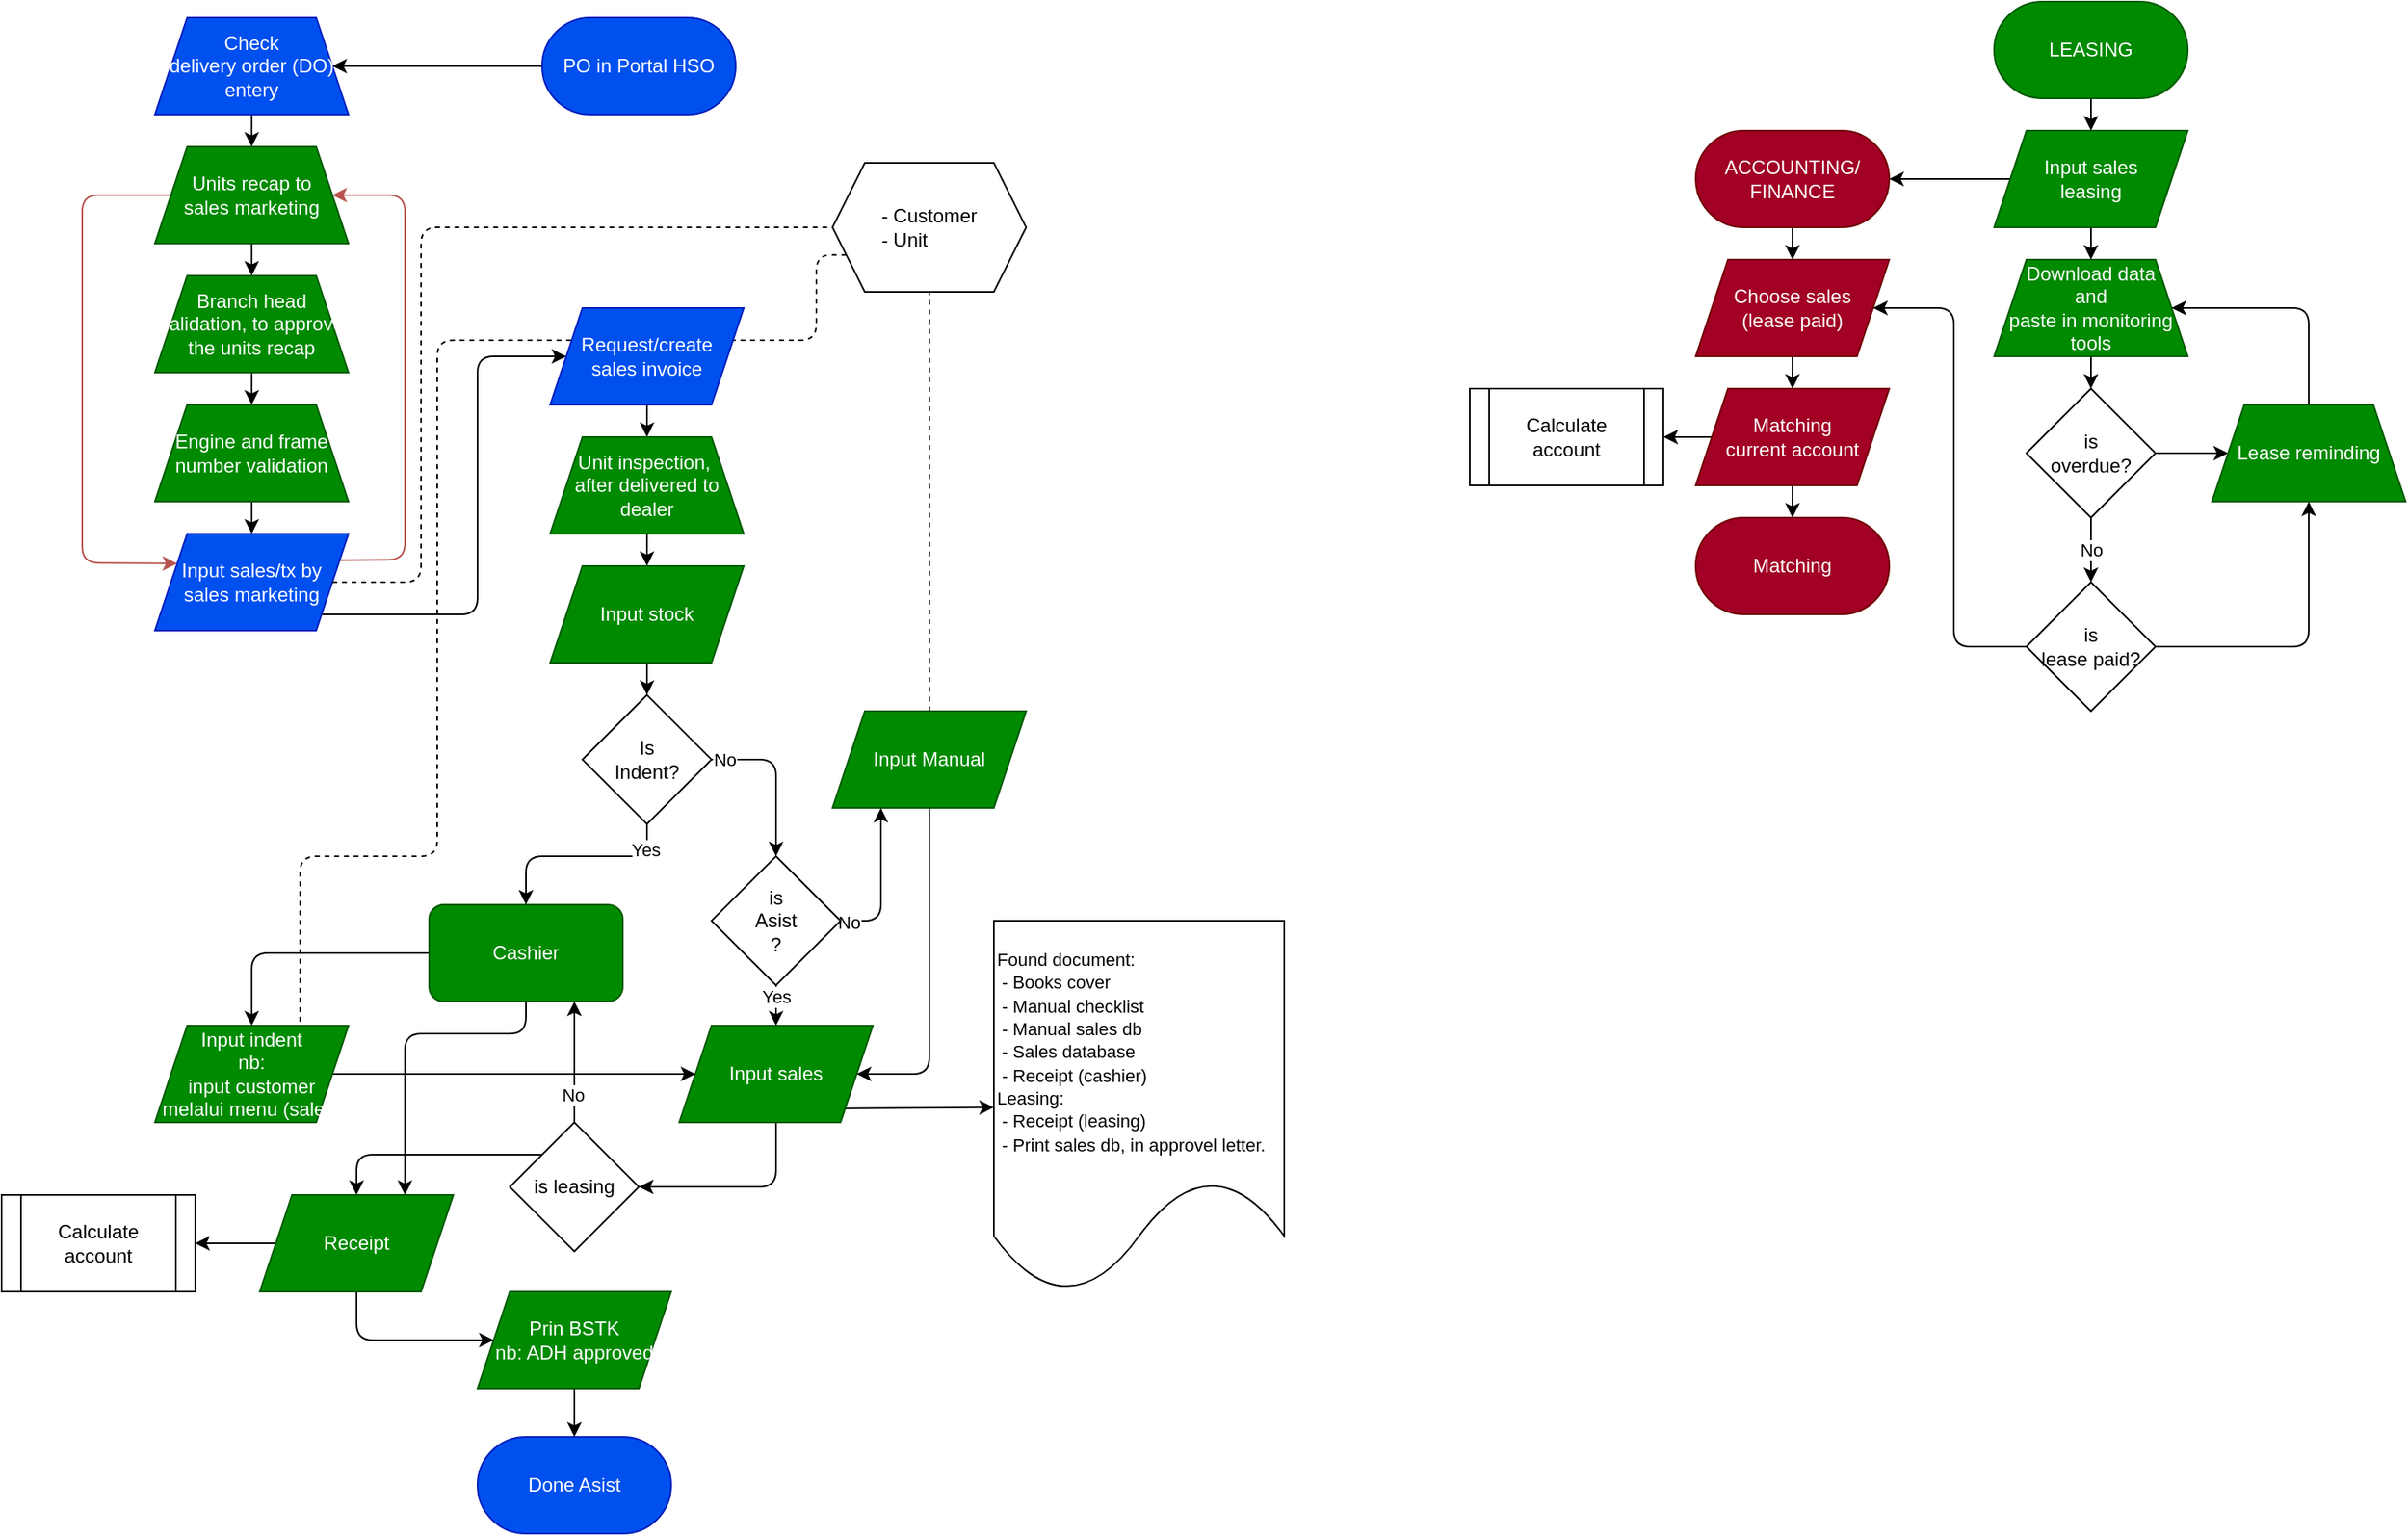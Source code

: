 <mxfile>
    <diagram id="iJ4j9qFzNyPS3AFb-b5w" name="BSTK">
        <mxGraphModel dx="1277" dy="860" grid="1" gridSize="10" guides="1" tooltips="1" connect="1" arrows="1" fold="1" page="1" pageScale="1" pageWidth="850" pageHeight="1100" math="0" shadow="0">
            <root>
                <mxCell id="0"/>
                <mxCell id="1" parent="0"/>
                <mxCell id="65" value="" style="endArrow=none;html=1;dashed=1;entryX=0.75;entryY=0;entryDx=0;entryDy=0;exitX=0;exitY=0.75;exitDx=0;exitDy=0;" parent="1" source="28" target="39" edge="1">
                    <mxGeometry width="50" height="50" relative="1" as="geometry">
                        <mxPoint x="555" y="250" as="sourcePoint"/>
                        <mxPoint x="175" y="640" as="targetPoint"/>
                        <Array as="points">
                            <mxPoint x="535" y="187"/>
                            <mxPoint x="535" y="240"/>
                            <mxPoint x="300" y="240"/>
                            <mxPoint x="300" y="560"/>
                            <mxPoint x="215" y="560"/>
                        </Array>
                    </mxGeometry>
                </mxCell>
                <mxCell id="6" value="" style="edgeStyle=none;html=1;" parent="1" source="2" target="5" edge="1">
                    <mxGeometry relative="1" as="geometry"/>
                </mxCell>
                <mxCell id="2" value="PO in Portal HSO" style="rounded=1;whiteSpace=wrap;html=1;arcSize=50;fillColor=#0050ef;fontColor=#ffffff;strokeColor=#001DBC;" parent="1" vertex="1">
                    <mxGeometry x="365" y="40" width="120" height="60" as="geometry"/>
                </mxCell>
                <mxCell id="8" value="" style="edgeStyle=none;html=1;" parent="1" source="5" target="7" edge="1">
                    <mxGeometry relative="1" as="geometry"/>
                </mxCell>
                <mxCell id="5" value="&lt;span&gt;Check&lt;br&gt;delivery order (DO)&lt;br&gt;entery&lt;/span&gt;" style="shape=trapezoid;perimeter=trapezoidPerimeter;whiteSpace=wrap;html=1;fixedSize=1;fillColor=#0050ef;fontColor=#ffffff;strokeColor=#001DBC;" parent="1" vertex="1">
                    <mxGeometry x="125" y="40" width="120" height="60" as="geometry"/>
                </mxCell>
                <mxCell id="10" value="" style="edgeStyle=none;html=1;" parent="1" source="7" target="9" edge="1">
                    <mxGeometry relative="1" as="geometry"/>
                </mxCell>
                <mxCell id="35" style="edgeStyle=none;html=1;exitX=0;exitY=0.5;exitDx=0;exitDy=0;entryX=0;entryY=0.25;entryDx=0;entryDy=0;fontSize=11;fillColor=#f8cecc;strokeColor=#b85450;" parent="1" source="7" target="15" edge="1">
                    <mxGeometry relative="1" as="geometry">
                        <Array as="points">
                            <mxPoint x="80" y="150"/>
                            <mxPoint x="80" y="378"/>
                        </Array>
                    </mxGeometry>
                </mxCell>
                <mxCell id="7" value="Units recap to&lt;br&gt;sales marketing" style="shape=trapezoid;perimeter=trapezoidPerimeter;whiteSpace=wrap;html=1;fixedSize=1;fillColor=#008a00;fontColor=#ffffff;strokeColor=#005700;" parent="1" vertex="1">
                    <mxGeometry x="125" y="120" width="120" height="60" as="geometry"/>
                </mxCell>
                <mxCell id="14" value="" style="edgeStyle=none;html=1;" parent="1" source="9" target="13" edge="1">
                    <mxGeometry relative="1" as="geometry"/>
                </mxCell>
                <mxCell id="9" value="Branch head validation, to approve the units recap" style="shape=trapezoid;perimeter=trapezoidPerimeter;whiteSpace=wrap;html=1;fixedSize=1;fillColor=#008a00;fontColor=#ffffff;strokeColor=#005700;" parent="1" vertex="1">
                    <mxGeometry x="125" y="200" width="120" height="60" as="geometry"/>
                </mxCell>
                <mxCell id="16" value="" style="edgeStyle=none;html=1;" parent="1" source="13" target="15" edge="1">
                    <mxGeometry relative="1" as="geometry"/>
                </mxCell>
                <mxCell id="13" value="Engine and frame number validation" style="shape=trapezoid;perimeter=trapezoidPerimeter;whiteSpace=wrap;html=1;fixedSize=1;fillColor=#008a00;fontColor=#ffffff;strokeColor=#005700;" parent="1" vertex="1">
                    <mxGeometry x="125" y="280" width="120" height="60" as="geometry"/>
                </mxCell>
                <mxCell id="18" value="" style="edgeStyle=none;html=1;entryX=0;entryY=0.5;entryDx=0;entryDy=0;" parent="1" target="17" edge="1">
                    <mxGeometry relative="1" as="geometry">
                        <mxPoint x="165" y="410" as="sourcePoint"/>
                        <Array as="points">
                            <mxPoint x="325" y="410"/>
                            <mxPoint x="325" y="250"/>
                        </Array>
                    </mxGeometry>
                </mxCell>
                <mxCell id="36" style="edgeStyle=none;html=1;exitX=1;exitY=0.25;exitDx=0;exitDy=0;entryX=1;entryY=0.5;entryDx=0;entryDy=0;fontSize=11;fillColor=#f8cecc;strokeColor=#b85450;" parent="1" source="15" target="7" edge="1">
                    <mxGeometry relative="1" as="geometry">
                        <Array as="points">
                            <mxPoint x="280" y="376"/>
                            <mxPoint x="280" y="150"/>
                        </Array>
                    </mxGeometry>
                </mxCell>
                <mxCell id="15" value="Input sales/tx by sales marketing" style="shape=parallelogram;perimeter=parallelogramPerimeter;whiteSpace=wrap;html=1;fixedSize=1;fillColor=#0050ef;fontColor=#ffffff;strokeColor=#001DBC;" parent="1" vertex="1">
                    <mxGeometry x="125" y="360" width="120" height="60" as="geometry"/>
                </mxCell>
                <mxCell id="20" value="" style="edgeStyle=none;html=1;" parent="1" source="17" target="19" edge="1">
                    <mxGeometry relative="1" as="geometry"/>
                </mxCell>
                <mxCell id="17" value="Request/create&lt;br&gt;sales invoice" style="shape=parallelogram;perimeter=parallelogramPerimeter;whiteSpace=wrap;html=1;fixedSize=1;fillColor=#0050ef;fontColor=#ffffff;strokeColor=#001DBC;" parent="1" vertex="1">
                    <mxGeometry x="370" y="220" width="120" height="60" as="geometry"/>
                </mxCell>
                <mxCell id="22" value="" style="edgeStyle=none;html=1;" parent="1" source="19" target="21" edge="1">
                    <mxGeometry relative="1" as="geometry"/>
                </mxCell>
                <mxCell id="19" value="Unit inspection,&amp;nbsp;&lt;br&gt;after delivered to dealer" style="shape=trapezoid;perimeter=trapezoidPerimeter;whiteSpace=wrap;html=1;fixedSize=1;fillColor=#008a00;strokeColor=#005700;fontColor=#ffffff;" parent="1" vertex="1">
                    <mxGeometry x="370" y="300" width="120" height="60" as="geometry"/>
                </mxCell>
                <mxCell id="24" value="" style="edgeStyle=none;html=1;" parent="1" source="21" target="23" edge="1">
                    <mxGeometry relative="1" as="geometry"/>
                </mxCell>
                <mxCell id="21" value="Input stock" style="shape=parallelogram;perimeter=parallelogramPerimeter;whiteSpace=wrap;html=1;fixedSize=1;fillColor=#008a00;strokeColor=#005700;fontColor=#ffffff;" parent="1" vertex="1">
                    <mxGeometry x="370" y="380" width="120" height="60" as="geometry"/>
                </mxCell>
                <mxCell id="25" style="edgeStyle=none;html=1;exitX=1;exitY=0.5;exitDx=0;exitDy=0;fontStyle=1;entryX=0.5;entryY=0;entryDx=0;entryDy=0;" parent="1" source="23" target="44" edge="1">
                    <mxGeometry relative="1" as="geometry">
                        <mxPoint x="485" y="500" as="targetPoint"/>
                        <Array as="points">
                            <mxPoint x="510" y="500"/>
                        </Array>
                    </mxGeometry>
                </mxCell>
                <mxCell id="DfugBH4wGImhdgYiXU5F-78" value="No" style="edgeLabel;html=1;align=center;verticalAlign=middle;resizable=0;points=[];" vertex="1" connectable="0" parent="25">
                    <mxGeometry x="-0.851" relative="1" as="geometry">
                        <mxPoint as="offset"/>
                    </mxGeometry>
                </mxCell>
                <mxCell id="43" style="edgeStyle=none;html=1;exitX=0.5;exitY=1;exitDx=0;exitDy=0;entryX=0.5;entryY=0;entryDx=0;entryDy=0;" parent="1" source="23" target="37" edge="1">
                    <mxGeometry relative="1" as="geometry">
                        <Array as="points">
                            <mxPoint x="430" y="560"/>
                            <mxPoint x="355" y="560"/>
                        </Array>
                    </mxGeometry>
                </mxCell>
                <mxCell id="DfugBH4wGImhdgYiXU5F-77" value="Yes" style="edgeLabel;html=1;align=center;verticalAlign=middle;resizable=0;points=[];" vertex="1" connectable="0" parent="43">
                    <mxGeometry x="-0.754" y="-1" relative="1" as="geometry">
                        <mxPoint as="offset"/>
                    </mxGeometry>
                </mxCell>
                <mxCell id="23" value="Is&lt;br&gt;Indent?" style="rhombus;whiteSpace=wrap;html=1;" parent="1" vertex="1">
                    <mxGeometry x="390" y="460" width="80" height="80" as="geometry"/>
                </mxCell>
                <mxCell id="33" value="" style="edgeStyle=none;html=1;exitX=1;exitY=1;exitDx=0;exitDy=0;" parent="1" source="26" target="32" edge="1">
                    <mxGeometry relative="1" as="geometry"/>
                </mxCell>
                <mxCell id="DfugBH4wGImhdgYiXU5F-67" value="" style="edgeStyle=none;html=1;exitX=0.5;exitY=1;exitDx=0;exitDy=0;" edge="1" parent="1" source="26" target="DfugBH4wGImhdgYiXU5F-66">
                    <mxGeometry relative="1" as="geometry">
                        <Array as="points">
                            <mxPoint x="510" y="765"/>
                        </Array>
                    </mxGeometry>
                </mxCell>
                <mxCell id="26" value="Input sales" style="shape=parallelogram;perimeter=parallelogramPerimeter;whiteSpace=wrap;html=1;fixedSize=1;fillColor=#008a00;fontColor=#ffffff;strokeColor=#005700;" parent="1" vertex="1">
                    <mxGeometry x="450" y="665" width="120" height="60" as="geometry"/>
                </mxCell>
                <mxCell id="28" value="&lt;div&gt;&lt;div style=&quot;text-align: left&quot;&gt;&lt;span&gt;- Customer&lt;/span&gt;&lt;/div&gt;&lt;span&gt;&lt;div style=&quot;text-align: left&quot;&gt;&lt;span&gt;- Unit&lt;/span&gt;&lt;/div&gt;&lt;/span&gt;&lt;/div&gt;" style="shape=hexagon;perimeter=hexagonPerimeter2;whiteSpace=wrap;html=1;fixedSize=1;" parent="1" vertex="1">
                    <mxGeometry x="545" y="130" width="120" height="80" as="geometry"/>
                </mxCell>
                <mxCell id="32" value="&lt;font style=&quot;font-size: 11px&quot;&gt;Found document:&lt;br&gt;&lt;span&gt;&amp;nbsp;- Books cover&lt;br&gt;&amp;nbsp;- Manual checklist&lt;br&gt;&amp;nbsp;- Manual sales db&lt;br&gt;&amp;nbsp;- Sales database&lt;br&gt;&amp;nbsp;- Receipt (cashier)&lt;br&gt;Leasing:&lt;br&gt;&amp;nbsp;- Receipt (leasing)&lt;br&gt;&amp;nbsp;- Print sales db, in approvel letter.&lt;br&gt;&lt;/span&gt;&lt;/font&gt;" style="shape=document;whiteSpace=wrap;html=1;boundedLbl=1;align=left;" parent="1" vertex="1">
                    <mxGeometry x="645" y="600" width="180" height="230" as="geometry"/>
                </mxCell>
                <mxCell id="40" value="" style="edgeStyle=none;html=1;entryX=0.5;entryY=0;entryDx=0;entryDy=0;exitX=0;exitY=0.5;exitDx=0;exitDy=0;" parent="1" source="37" target="39" edge="1">
                    <mxGeometry relative="1" as="geometry">
                        <Array as="points">
                            <mxPoint x="185" y="620"/>
                        </Array>
                    </mxGeometry>
                </mxCell>
                <mxCell id="DfugBH4wGImhdgYiXU5F-84" style="edgeStyle=none;html=1;exitX=0.5;exitY=1;exitDx=0;exitDy=0;entryX=0.75;entryY=0;entryDx=0;entryDy=0;" edge="1" parent="1" source="37" target="DfugBH4wGImhdgYiXU5F-83">
                    <mxGeometry relative="1" as="geometry">
                        <Array as="points">
                            <mxPoint x="355" y="670"/>
                            <mxPoint x="280" y="670"/>
                        </Array>
                    </mxGeometry>
                </mxCell>
                <mxCell id="37" value="Cashier" style="rounded=1;whiteSpace=wrap;html=1;fillColor=#008a00;fontColor=#ffffff;strokeColor=#005700;" parent="1" vertex="1">
                    <mxGeometry x="295" y="590" width="120" height="60" as="geometry"/>
                </mxCell>
                <mxCell id="DfugBH4wGImhdgYiXU5F-70" style="edgeStyle=none;html=1;exitX=1;exitY=0.5;exitDx=0;exitDy=0;entryX=0;entryY=0.5;entryDx=0;entryDy=0;" edge="1" parent="1" source="39" target="26">
                    <mxGeometry relative="1" as="geometry"/>
                </mxCell>
                <mxCell id="39" value="Input indent&lt;br&gt;nb: &lt;br&gt;input customer&lt;br&gt;melalui menu (sales)" style="shape=parallelogram;perimeter=parallelogramPerimeter;whiteSpace=wrap;html=1;fixedSize=1;fillColor=#008a00;fontColor=#ffffff;strokeColor=#005700;" parent="1" vertex="1">
                    <mxGeometry x="125" y="665" width="120" height="60" as="geometry"/>
                </mxCell>
                <mxCell id="49" style="edgeStyle=none;html=1;exitX=0.5;exitY=1;exitDx=0;exitDy=0;entryX=1;entryY=0.5;entryDx=0;entryDy=0;" parent="1" source="41" target="26" edge="1">
                    <mxGeometry relative="1" as="geometry">
                        <Array as="points">
                            <mxPoint x="605" y="695"/>
                        </Array>
                    </mxGeometry>
                </mxCell>
                <mxCell id="41" value="Input Manual" style="shape=parallelogram;perimeter=parallelogramPerimeter;whiteSpace=wrap;html=1;fixedSize=1;fillColor=#008a00;strokeColor=#005700;fontColor=#ffffff;" parent="1" vertex="1">
                    <mxGeometry x="545" y="470" width="120" height="60" as="geometry"/>
                </mxCell>
                <mxCell id="47" style="edgeStyle=none;html=1;exitX=0.5;exitY=1;exitDx=0;exitDy=0;entryX=0.5;entryY=0;entryDx=0;entryDy=0;" parent="1" source="44" target="26" edge="1">
                    <mxGeometry relative="1" as="geometry"/>
                </mxCell>
                <mxCell id="DfugBH4wGImhdgYiXU5F-82" value="Yes" style="edgeLabel;html=1;align=center;verticalAlign=middle;resizable=0;points=[];" vertex="1" connectable="0" parent="47">
                    <mxGeometry x="-0.472" relative="1" as="geometry">
                        <mxPoint as="offset"/>
                    </mxGeometry>
                </mxCell>
                <mxCell id="DfugBH4wGImhdgYiXU5F-80" style="edgeStyle=none;html=1;exitX=1;exitY=0.5;exitDx=0;exitDy=0;entryX=0.25;entryY=1;entryDx=0;entryDy=0;" edge="1" parent="1" source="44" target="41">
                    <mxGeometry relative="1" as="geometry">
                        <Array as="points">
                            <mxPoint x="575" y="600"/>
                        </Array>
                    </mxGeometry>
                </mxCell>
                <mxCell id="DfugBH4wGImhdgYiXU5F-81" value="No" style="edgeLabel;html=1;align=center;verticalAlign=middle;resizable=0;points=[];" vertex="1" connectable="0" parent="DfugBH4wGImhdgYiXU5F-80">
                    <mxGeometry x="-0.895" y="-1" relative="1" as="geometry">
                        <mxPoint as="offset"/>
                    </mxGeometry>
                </mxCell>
                <mxCell id="44" value="is&lt;br&gt;Asist&lt;br&gt;?" style="rhombus;whiteSpace=wrap;html=1;" parent="1" vertex="1">
                    <mxGeometry x="470" y="560" width="80" height="80" as="geometry"/>
                </mxCell>
                <mxCell id="61" value="Done Asist" style="rounded=1;whiteSpace=wrap;html=1;arcSize=50;fillColor=#0050ef;fontColor=#ffffff;strokeColor=#001DBC;" parent="1" vertex="1">
                    <mxGeometry x="325" y="920" width="120" height="60" as="geometry"/>
                </mxCell>
                <mxCell id="62" value="" style="endArrow=none;html=1;entryX=0.5;entryY=1;entryDx=0;entryDy=0;exitX=0.5;exitY=0;exitDx=0;exitDy=0;dashed=1;" parent="1" source="41" target="28" edge="1">
                    <mxGeometry width="50" height="50" relative="1" as="geometry">
                        <mxPoint x="565" y="300" as="sourcePoint"/>
                        <mxPoint x="615" y="250" as="targetPoint"/>
                    </mxGeometry>
                </mxCell>
                <mxCell id="64" value="" style="endArrow=none;html=1;dashed=1;exitX=1;exitY=0.5;exitDx=0;exitDy=0;entryX=0;entryY=0.5;entryDx=0;entryDy=0;" parent="1" source="15" target="28" edge="1">
                    <mxGeometry width="50" height="50" relative="1" as="geometry">
                        <mxPoint x="565" y="270" as="sourcePoint"/>
                        <mxPoint x="615" y="220" as="targetPoint"/>
                        <Array as="points">
                            <mxPoint x="290" y="390"/>
                            <mxPoint x="290" y="170"/>
                        </Array>
                    </mxGeometry>
                </mxCell>
                <mxCell id="DfugBH4wGImhdgYiXU5F-72" style="edgeStyle=none;html=1;exitX=0.5;exitY=0;exitDx=0;exitDy=0;entryX=0.75;entryY=1;entryDx=0;entryDy=0;" edge="1" parent="1" source="DfugBH4wGImhdgYiXU5F-66" target="37">
                    <mxGeometry relative="1" as="geometry"/>
                </mxCell>
                <mxCell id="DfugBH4wGImhdgYiXU5F-76" value="No" style="edgeLabel;html=1;align=center;verticalAlign=middle;resizable=0;points=[];" vertex="1" connectable="0" parent="DfugBH4wGImhdgYiXU5F-72">
                    <mxGeometry x="-0.547" y="1" relative="1" as="geometry">
                        <mxPoint as="offset"/>
                    </mxGeometry>
                </mxCell>
                <mxCell id="BAKmZwKVgwEDWxH28n9g-89" style="edgeStyle=none;html=1;exitX=0;exitY=0;exitDx=0;exitDy=0;entryX=0.5;entryY=0;entryDx=0;entryDy=0;" edge="1" parent="1" source="DfugBH4wGImhdgYiXU5F-66" target="DfugBH4wGImhdgYiXU5F-83">
                    <mxGeometry relative="1" as="geometry">
                        <Array as="points">
                            <mxPoint x="250" y="745"/>
                        </Array>
                    </mxGeometry>
                </mxCell>
                <mxCell id="DfugBH4wGImhdgYiXU5F-66" value="is leasing" style="rhombus;whiteSpace=wrap;html=1;" vertex="1" parent="1">
                    <mxGeometry x="345" y="725" width="80" height="80" as="geometry"/>
                </mxCell>
                <mxCell id="DfugBH4wGImhdgYiXU5F-75" value="" style="edgeStyle=none;html=1;" edge="1" parent="1" source="DfugBH4wGImhdgYiXU5F-69" target="61">
                    <mxGeometry relative="1" as="geometry"/>
                </mxCell>
                <mxCell id="DfugBH4wGImhdgYiXU5F-69" value="Prin BSTK&lt;br&gt;nb: ADH approved" style="shape=parallelogram;perimeter=parallelogramPerimeter;whiteSpace=wrap;html=1;fixedSize=1;fillColor=#008a00;fontColor=#ffffff;strokeColor=#005700;" vertex="1" parent="1">
                    <mxGeometry x="325" y="830" width="120" height="60" as="geometry"/>
                </mxCell>
                <mxCell id="DfugBH4wGImhdgYiXU5F-85" style="edgeStyle=none;html=1;exitX=0.5;exitY=1;exitDx=0;exitDy=0;entryX=0;entryY=0.5;entryDx=0;entryDy=0;" edge="1" parent="1" source="DfugBH4wGImhdgYiXU5F-83" target="DfugBH4wGImhdgYiXU5F-69">
                    <mxGeometry relative="1" as="geometry">
                        <Array as="points">
                            <mxPoint x="250" y="860"/>
                        </Array>
                    </mxGeometry>
                </mxCell>
                <mxCell id="DfugBH4wGImhdgYiXU5F-87" value="" style="edgeStyle=none;html=1;" edge="1" parent="1" source="DfugBH4wGImhdgYiXU5F-83" target="DfugBH4wGImhdgYiXU5F-86">
                    <mxGeometry relative="1" as="geometry"/>
                </mxCell>
                <mxCell id="DfugBH4wGImhdgYiXU5F-83" value="Receipt" style="shape=parallelogram;perimeter=parallelogramPerimeter;whiteSpace=wrap;html=1;fixedSize=1;fillColor=#008a00;fontColor=#ffffff;strokeColor=#005700;" vertex="1" parent="1">
                    <mxGeometry x="190" y="770" width="120" height="60" as="geometry"/>
                </mxCell>
                <mxCell id="DfugBH4wGImhdgYiXU5F-86" value="Calculate account" style="shape=process;whiteSpace=wrap;html=1;backgroundOutline=1;" vertex="1" parent="1">
                    <mxGeometry x="30" y="770" width="120" height="60" as="geometry"/>
                </mxCell>
                <mxCell id="BAKmZwKVgwEDWxH28n9g-65" value="" style="edgeStyle=none;html=1;" edge="1" parent="1" source="BAKmZwKVgwEDWxH28n9g-66" target="BAKmZwKVgwEDWxH28n9g-69">
                    <mxGeometry relative="1" as="geometry"/>
                </mxCell>
                <mxCell id="BAKmZwKVgwEDWxH28n9g-66" value="LEASING" style="rounded=1;whiteSpace=wrap;html=1;arcSize=50;fillColor=#008a00;fontColor=#ffffff;strokeColor=#005700;" vertex="1" parent="1">
                    <mxGeometry x="1265" y="30" width="120" height="60" as="geometry"/>
                </mxCell>
                <mxCell id="BAKmZwKVgwEDWxH28n9g-67" value="" style="edgeStyle=none;html=1;" edge="1" parent="1" source="BAKmZwKVgwEDWxH28n9g-69" target="BAKmZwKVgwEDWxH28n9g-73">
                    <mxGeometry relative="1" as="geometry"/>
                </mxCell>
                <mxCell id="BAKmZwKVgwEDWxH28n9g-68" style="edgeStyle=none;html=1;exitX=0;exitY=0.5;exitDx=0;exitDy=0;entryX=1;entryY=0.5;entryDx=0;entryDy=0;" edge="1" parent="1" source="BAKmZwKVgwEDWxH28n9g-69" target="BAKmZwKVgwEDWxH28n9g-71">
                    <mxGeometry relative="1" as="geometry"/>
                </mxCell>
                <mxCell id="BAKmZwKVgwEDWxH28n9g-69" value="Input sales&lt;br&gt;leasing" style="shape=parallelogram;perimeter=parallelogramPerimeter;whiteSpace=wrap;html=1;fixedSize=1;fillColor=#008a00;fontColor=#ffffff;strokeColor=#005700;" vertex="1" parent="1">
                    <mxGeometry x="1265" y="110" width="120" height="60" as="geometry"/>
                </mxCell>
                <mxCell id="BAKmZwKVgwEDWxH28n9g-70" style="edgeStyle=none;html=1;exitX=0.5;exitY=1;exitDx=0;exitDy=0;entryX=0.5;entryY=0;entryDx=0;entryDy=0;" edge="1" parent="1" source="BAKmZwKVgwEDWxH28n9g-71" target="BAKmZwKVgwEDWxH28n9g-75">
                    <mxGeometry relative="1" as="geometry"/>
                </mxCell>
                <mxCell id="BAKmZwKVgwEDWxH28n9g-71" value="ACCOUNTING/&lt;br&gt;FINANCE" style="rounded=1;whiteSpace=wrap;html=1;arcSize=50;fillColor=#a20025;fontColor=#ffffff;strokeColor=#6F0000;" vertex="1" parent="1">
                    <mxGeometry x="1080" y="110" width="120" height="60" as="geometry"/>
                </mxCell>
                <mxCell id="BAKmZwKVgwEDWxH28n9g-72" value="" style="edgeStyle=none;html=1;" edge="1" parent="1" source="BAKmZwKVgwEDWxH28n9g-73" target="BAKmZwKVgwEDWxH28n9g-83">
                    <mxGeometry relative="1" as="geometry"/>
                </mxCell>
                <mxCell id="BAKmZwKVgwEDWxH28n9g-73" value="Download data&lt;br&gt;and&lt;br&gt;paste in monitoring tools" style="shape=trapezoid;perimeter=trapezoidPerimeter;whiteSpace=wrap;html=1;fixedSize=1;fillColor=#008a00;strokeColor=#005700;fontColor=#ffffff;" vertex="1" parent="1">
                    <mxGeometry x="1265" y="190" width="120" height="60" as="geometry"/>
                </mxCell>
                <mxCell id="BAKmZwKVgwEDWxH28n9g-74" value="" style="edgeStyle=none;html=1;" edge="1" parent="1" source="BAKmZwKVgwEDWxH28n9g-75" target="BAKmZwKVgwEDWxH28n9g-78">
                    <mxGeometry relative="1" as="geometry"/>
                </mxCell>
                <mxCell id="BAKmZwKVgwEDWxH28n9g-75" value="Choose sales&lt;br&gt;(lease paid)" style="shape=parallelogram;perimeter=parallelogramPerimeter;whiteSpace=wrap;html=1;fixedSize=1;fillColor=#a20025;fontColor=#ffffff;strokeColor=#6F0000;" vertex="1" parent="1">
                    <mxGeometry x="1080" y="190" width="120" height="60" as="geometry"/>
                </mxCell>
                <mxCell id="BAKmZwKVgwEDWxH28n9g-76" style="edgeStyle=none;html=1;exitX=0;exitY=0.5;exitDx=0;exitDy=0;entryX=1;entryY=0.5;entryDx=0;entryDy=0;" edge="1" parent="1" source="BAKmZwKVgwEDWxH28n9g-78" target="BAKmZwKVgwEDWxH28n9g-79">
                    <mxGeometry relative="1" as="geometry"/>
                </mxCell>
                <mxCell id="BAKmZwKVgwEDWxH28n9g-77" value="" style="edgeStyle=none;html=1;" edge="1" parent="1" source="BAKmZwKVgwEDWxH28n9g-78" target="BAKmZwKVgwEDWxH28n9g-80">
                    <mxGeometry relative="1" as="geometry"/>
                </mxCell>
                <mxCell id="BAKmZwKVgwEDWxH28n9g-78" value="Matching&lt;br&gt;current account" style="shape=parallelogram;perimeter=parallelogramPerimeter;whiteSpace=wrap;html=1;fixedSize=1;fillColor=#a20025;fontColor=#ffffff;strokeColor=#6F0000;" vertex="1" parent="1">
                    <mxGeometry x="1080" y="270" width="120" height="60" as="geometry"/>
                </mxCell>
                <mxCell id="BAKmZwKVgwEDWxH28n9g-79" value="Calculate&lt;br&gt;account" style="shape=process;whiteSpace=wrap;html=1;backgroundOutline=1;" vertex="1" parent="1">
                    <mxGeometry x="940" y="270" width="120" height="60" as="geometry"/>
                </mxCell>
                <mxCell id="BAKmZwKVgwEDWxH28n9g-80" value="Matching" style="rounded=1;whiteSpace=wrap;html=1;arcSize=50;fillColor=#a20025;fontColor=#ffffff;strokeColor=#6F0000;" vertex="1" parent="1">
                    <mxGeometry x="1080" y="350" width="120" height="60" as="geometry"/>
                </mxCell>
                <mxCell id="BAKmZwKVgwEDWxH28n9g-81" value="No" style="edgeStyle=none;html=1;" edge="1" parent="1" source="BAKmZwKVgwEDWxH28n9g-83" target="BAKmZwKVgwEDWxH28n9g-86">
                    <mxGeometry relative="1" as="geometry"/>
                </mxCell>
                <mxCell id="BAKmZwKVgwEDWxH28n9g-82" value="" style="edgeStyle=none;html=1;entryX=0;entryY=0.5;entryDx=0;entryDy=0;" edge="1" parent="1" source="BAKmZwKVgwEDWxH28n9g-83" target="BAKmZwKVgwEDWxH28n9g-88">
                    <mxGeometry relative="1" as="geometry">
                        <mxPoint x="1400" y="310" as="targetPoint"/>
                    </mxGeometry>
                </mxCell>
                <mxCell id="BAKmZwKVgwEDWxH28n9g-83" value="is&lt;br&gt;overdue?" style="rhombus;whiteSpace=wrap;html=1;" vertex="1" parent="1">
                    <mxGeometry x="1285" y="270" width="80" height="80" as="geometry"/>
                </mxCell>
                <mxCell id="BAKmZwKVgwEDWxH28n9g-84" style="edgeStyle=none;html=1;exitX=0;exitY=0.5;exitDx=0;exitDy=0;entryX=1;entryY=0.5;entryDx=0;entryDy=0;" edge="1" parent="1" source="BAKmZwKVgwEDWxH28n9g-86" target="BAKmZwKVgwEDWxH28n9g-75">
                    <mxGeometry relative="1" as="geometry">
                        <Array as="points">
                            <mxPoint x="1240" y="430"/>
                            <mxPoint x="1240" y="220"/>
                        </Array>
                    </mxGeometry>
                </mxCell>
                <mxCell id="BAKmZwKVgwEDWxH28n9g-85" style="edgeStyle=none;html=1;exitX=1;exitY=0.5;exitDx=0;exitDy=0;entryX=0.5;entryY=1;entryDx=0;entryDy=0;" edge="1" parent="1" source="BAKmZwKVgwEDWxH28n9g-86" target="BAKmZwKVgwEDWxH28n9g-88">
                    <mxGeometry relative="1" as="geometry">
                        <mxPoint x="1460" y="340" as="targetPoint"/>
                        <Array as="points">
                            <mxPoint x="1460" y="430"/>
                        </Array>
                    </mxGeometry>
                </mxCell>
                <mxCell id="BAKmZwKVgwEDWxH28n9g-86" value="is&lt;br&gt;lease paid?" style="rhombus;whiteSpace=wrap;html=1;" vertex="1" parent="1">
                    <mxGeometry x="1285" y="390" width="80" height="80" as="geometry"/>
                </mxCell>
                <mxCell id="BAKmZwKVgwEDWxH28n9g-87" style="edgeStyle=none;html=1;exitX=0.5;exitY=0;exitDx=0;exitDy=0;entryX=1;entryY=0.5;entryDx=0;entryDy=0;" edge="1" parent="1" source="BAKmZwKVgwEDWxH28n9g-88" target="BAKmZwKVgwEDWxH28n9g-73">
                    <mxGeometry relative="1" as="geometry">
                        <mxPoint x="1460" y="280" as="sourcePoint"/>
                        <Array as="points">
                            <mxPoint x="1460" y="220"/>
                        </Array>
                    </mxGeometry>
                </mxCell>
                <mxCell id="BAKmZwKVgwEDWxH28n9g-88" value="Lease reminding" style="shape=trapezoid;perimeter=trapezoidPerimeter;whiteSpace=wrap;html=1;fixedSize=1;fillColor=#008a00;strokeColor=#005700;fontColor=#ffffff;" vertex="1" parent="1">
                    <mxGeometry x="1400" y="280" width="120" height="60" as="geometry"/>
                </mxCell>
            </root>
        </mxGraphModel>
    </diagram>
    <diagram id="v8GTgPEvDIFBfP7R7guy" name="Penagihan">
        <mxGraphModel dx="894" dy="602" grid="1" gridSize="10" guides="1" tooltips="1" connect="1" arrows="1" fold="1" page="1" pageScale="1" pageWidth="850" pageHeight="1100" math="0" shadow="0">
            <root>
                <mxCell id="GmEpQiNNZt4ZZr8mpuTk-0"/>
                <mxCell id="GmEpQiNNZt4ZZr8mpuTk-1" parent="GmEpQiNNZt4ZZr8mpuTk-0"/>
                <mxCell id="Q_I9X__tKUnE55MZpNYp-2" value="" style="edgeStyle=none;html=1;" edge="1" parent="GmEpQiNNZt4ZZr8mpuTk-1" source="Q_I9X__tKUnE55MZpNYp-0" target="Q_I9X__tKUnE55MZpNYp-1">
                    <mxGeometry relative="1" as="geometry"/>
                </mxCell>
                <mxCell id="Q_I9X__tKUnE55MZpNYp-0" value="LEASING" style="rounded=1;whiteSpace=wrap;html=1;arcSize=50;" vertex="1" parent="GmEpQiNNZt4ZZr8mpuTk-1">
                    <mxGeometry x="365" y="20" width="120" height="60" as="geometry"/>
                </mxCell>
                <mxCell id="GmpOrZBrnGhalzWjqzNu-2" value="" style="edgeStyle=none;html=1;" edge="1" parent="GmEpQiNNZt4ZZr8mpuTk-1" source="Q_I9X__tKUnE55MZpNYp-1" target="GmpOrZBrnGhalzWjqzNu-1">
                    <mxGeometry relative="1" as="geometry"/>
                </mxCell>
                <mxCell id="GmpOrZBrnGhalzWjqzNu-3" style="edgeStyle=none;html=1;exitX=0;exitY=0.5;exitDx=0;exitDy=0;entryX=1;entryY=0.5;entryDx=0;entryDy=0;" edge="1" parent="GmEpQiNNZt4ZZr8mpuTk-1" source="Q_I9X__tKUnE55MZpNYp-1" target="GmpOrZBrnGhalzWjqzNu-0">
                    <mxGeometry relative="1" as="geometry"/>
                </mxCell>
                <mxCell id="Q_I9X__tKUnE55MZpNYp-1" value="Input sales&lt;br&gt;leasing" style="shape=parallelogram;perimeter=parallelogramPerimeter;whiteSpace=wrap;html=1;fixedSize=1;fillColor=#008a00;fontColor=#ffffff;strokeColor=#005700;" vertex="1" parent="GmEpQiNNZt4ZZr8mpuTk-1">
                    <mxGeometry x="365" y="100" width="120" height="60" as="geometry"/>
                </mxCell>
                <mxCell id="GmpOrZBrnGhalzWjqzNu-5" style="edgeStyle=none;html=1;exitX=0.5;exitY=1;exitDx=0;exitDy=0;entryX=0.5;entryY=0;entryDx=0;entryDy=0;" edge="1" parent="GmEpQiNNZt4ZZr8mpuTk-1" source="GmpOrZBrnGhalzWjqzNu-0" target="GmpOrZBrnGhalzWjqzNu-4">
                    <mxGeometry relative="1" as="geometry"/>
                </mxCell>
                <mxCell id="GmpOrZBrnGhalzWjqzNu-0" value="ACCOUNTING/&lt;br&gt;FINANCE" style="rounded=1;whiteSpace=wrap;html=1;arcSize=50;" vertex="1" parent="GmEpQiNNZt4ZZr8mpuTk-1">
                    <mxGeometry x="180" y="100" width="120" height="60" as="geometry"/>
                </mxCell>
                <mxCell id="J0gOmS68St4jyQfyZ7O3-3" value="" style="edgeStyle=none;html=1;" edge="1" parent="GmEpQiNNZt4ZZr8mpuTk-1" source="GmpOrZBrnGhalzWjqzNu-1" target="J0gOmS68St4jyQfyZ7O3-2">
                    <mxGeometry relative="1" as="geometry"/>
                </mxCell>
                <mxCell id="GmpOrZBrnGhalzWjqzNu-1" value="Download data&lt;br&gt;and&lt;br&gt;paste in monitoring tools" style="shape=trapezoid;perimeter=trapezoidPerimeter;whiteSpace=wrap;html=1;fixedSize=1;fillColor=#008a00;strokeColor=#005700;fontColor=#ffffff;" vertex="1" parent="GmEpQiNNZt4ZZr8mpuTk-1">
                    <mxGeometry x="365" y="180" width="120" height="60" as="geometry"/>
                </mxCell>
                <mxCell id="GmpOrZBrnGhalzWjqzNu-7" value="" style="edgeStyle=none;html=1;" edge="1" parent="GmEpQiNNZt4ZZr8mpuTk-1" source="GmpOrZBrnGhalzWjqzNu-4" target="GmpOrZBrnGhalzWjqzNu-6">
                    <mxGeometry relative="1" as="geometry"/>
                </mxCell>
                <mxCell id="GmpOrZBrnGhalzWjqzNu-4" value="Choose sales&lt;br&gt;(lease paid)" style="shape=parallelogram;perimeter=parallelogramPerimeter;whiteSpace=wrap;html=1;fixedSize=1;fillColor=#a20025;fontColor=#ffffff;strokeColor=#6F0000;" vertex="1" parent="GmEpQiNNZt4ZZr8mpuTk-1">
                    <mxGeometry x="180" y="180" width="120" height="60" as="geometry"/>
                </mxCell>
                <mxCell id="QTRB3e0ypyOCsjY6Pwa0-1" style="edgeStyle=none;html=1;exitX=0;exitY=0.5;exitDx=0;exitDy=0;entryX=1;entryY=0.5;entryDx=0;entryDy=0;" edge="1" parent="GmEpQiNNZt4ZZr8mpuTk-1" source="GmpOrZBrnGhalzWjqzNu-6" target="QTRB3e0ypyOCsjY6Pwa0-0">
                    <mxGeometry relative="1" as="geometry"/>
                </mxCell>
                <mxCell id="J0gOmS68St4jyQfyZ7O3-1" value="" style="edgeStyle=none;html=1;" edge="1" parent="GmEpQiNNZt4ZZr8mpuTk-1" source="GmpOrZBrnGhalzWjqzNu-6" target="J0gOmS68St4jyQfyZ7O3-0">
                    <mxGeometry relative="1" as="geometry"/>
                </mxCell>
                <mxCell id="GmpOrZBrnGhalzWjqzNu-6" value="Matching&lt;br&gt;current account" style="shape=parallelogram;perimeter=parallelogramPerimeter;whiteSpace=wrap;html=1;fixedSize=1;fillColor=#a20025;fontColor=#ffffff;strokeColor=#6F0000;" vertex="1" parent="GmEpQiNNZt4ZZr8mpuTk-1">
                    <mxGeometry x="180" y="260" width="120" height="60" as="geometry"/>
                </mxCell>
                <mxCell id="QTRB3e0ypyOCsjY6Pwa0-0" value="Calculate&lt;br&gt;account" style="shape=process;whiteSpace=wrap;html=1;backgroundOutline=1;" vertex="1" parent="GmEpQiNNZt4ZZr8mpuTk-1">
                    <mxGeometry x="40" y="260" width="120" height="60" as="geometry"/>
                </mxCell>
                <mxCell id="J0gOmS68St4jyQfyZ7O3-0" value="Matching" style="rounded=1;whiteSpace=wrap;html=1;arcSize=50;" vertex="1" parent="GmEpQiNNZt4ZZr8mpuTk-1">
                    <mxGeometry x="180" y="340" width="120" height="60" as="geometry"/>
                </mxCell>
                <mxCell id="J0gOmS68St4jyQfyZ7O3-6" value="No" style="edgeStyle=none;html=1;" edge="1" parent="GmEpQiNNZt4ZZr8mpuTk-1" source="J0gOmS68St4jyQfyZ7O3-2" target="J0gOmS68St4jyQfyZ7O3-5">
                    <mxGeometry relative="1" as="geometry"/>
                </mxCell>
                <mxCell id="J0gOmS68St4jyQfyZ7O3-8" value="" style="edgeStyle=none;html=1;entryX=0;entryY=0.5;entryDx=0;entryDy=0;" edge="1" parent="GmEpQiNNZt4ZZr8mpuTk-1" source="J0gOmS68St4jyQfyZ7O3-2" target="oMeXJ1or74IfHMGFRNuD-3">
                    <mxGeometry relative="1" as="geometry">
                        <mxPoint x="500" y="300" as="targetPoint"/>
                    </mxGeometry>
                </mxCell>
                <mxCell id="J0gOmS68St4jyQfyZ7O3-2" value="is&lt;br&gt;overdue?" style="rhombus;whiteSpace=wrap;html=1;" vertex="1" parent="GmEpQiNNZt4ZZr8mpuTk-1">
                    <mxGeometry x="385" y="260" width="80" height="80" as="geometry"/>
                </mxCell>
                <mxCell id="oMeXJ1or74IfHMGFRNuD-0" style="edgeStyle=none;html=1;exitX=0;exitY=0.5;exitDx=0;exitDy=0;entryX=1;entryY=0.5;entryDx=0;entryDy=0;" edge="1" parent="GmEpQiNNZt4ZZr8mpuTk-1" source="J0gOmS68St4jyQfyZ7O3-5" target="GmpOrZBrnGhalzWjqzNu-4">
                    <mxGeometry relative="1" as="geometry">
                        <Array as="points">
                            <mxPoint x="340" y="420"/>
                            <mxPoint x="340" y="210"/>
                        </Array>
                    </mxGeometry>
                </mxCell>
                <mxCell id="oMeXJ1or74IfHMGFRNuD-1" style="edgeStyle=none;html=1;exitX=1;exitY=0.5;exitDx=0;exitDy=0;entryX=0.5;entryY=1;entryDx=0;entryDy=0;" edge="1" parent="GmEpQiNNZt4ZZr8mpuTk-1" source="J0gOmS68St4jyQfyZ7O3-5" target="oMeXJ1or74IfHMGFRNuD-3">
                    <mxGeometry relative="1" as="geometry">
                        <mxPoint x="560" y="330" as="targetPoint"/>
                        <Array as="points">
                            <mxPoint x="560" y="420"/>
                        </Array>
                    </mxGeometry>
                </mxCell>
                <mxCell id="J0gOmS68St4jyQfyZ7O3-5" value="is&lt;br&gt;lease paid?" style="rhombus;whiteSpace=wrap;html=1;" vertex="1" parent="GmEpQiNNZt4ZZr8mpuTk-1">
                    <mxGeometry x="385" y="380" width="80" height="80" as="geometry"/>
                </mxCell>
                <mxCell id="oMeXJ1or74IfHMGFRNuD-2" style="edgeStyle=none;html=1;exitX=0.5;exitY=0;exitDx=0;exitDy=0;entryX=1;entryY=0.5;entryDx=0;entryDy=0;" edge="1" parent="GmEpQiNNZt4ZZr8mpuTk-1" source="oMeXJ1or74IfHMGFRNuD-3" target="GmpOrZBrnGhalzWjqzNu-1">
                    <mxGeometry relative="1" as="geometry">
                        <mxPoint x="560" y="270" as="sourcePoint"/>
                        <Array as="points">
                            <mxPoint x="560" y="210"/>
                        </Array>
                    </mxGeometry>
                </mxCell>
                <mxCell id="oMeXJ1or74IfHMGFRNuD-3" value="Lease reminding" style="shape=trapezoid;perimeter=trapezoidPerimeter;whiteSpace=wrap;html=1;fixedSize=1;fillColor=#008a00;strokeColor=#005700;fontColor=#ffffff;" vertex="1" parent="GmEpQiNNZt4ZZr8mpuTk-1">
                    <mxGeometry x="500" y="270" width="120" height="60" as="geometry"/>
                </mxCell>
            </root>
        </mxGraphModel>
    </diagram>
</mxfile>